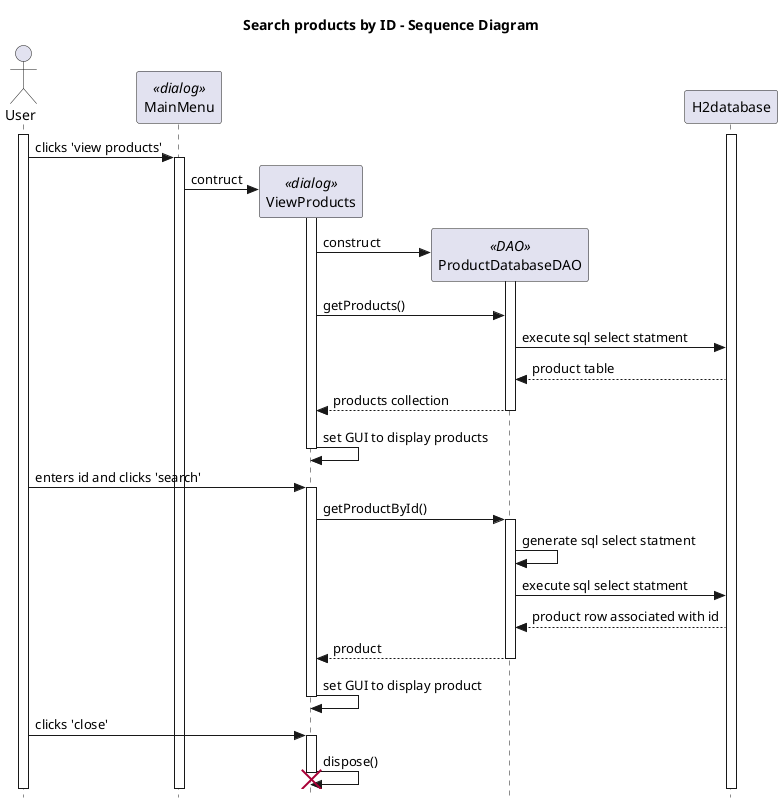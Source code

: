 @startuml
@startuml
' use strict UML mode
skinparam style strictuml

title Search products by ID - Sequence Diagram

actor User
activate User
participant "MainMenu" <<dialog>>


activate H2database


User -> MainMenu++ : clicks 'view products'

create ViewProducts <<dialog>>
MainMenu -> ViewProducts : contruct
ViewProducts ++

create ProductDatabaseDAO <<DAO>>
ViewProducts -> ProductDatabaseDAO : construct
activate ProductDatabaseDAO



ViewProducts -> ProductDatabaseDAO : getProducts()

ProductDatabaseDAO -> H2database : execute sql select statment
H2database --> ProductDatabaseDAO : product table
return products collection
ViewProducts -> ViewProducts : set GUI to display products
ViewProducts--

User -> ViewProducts++ : enters id and clicks 'search'
ViewProducts -> ProductDatabaseDAO++ : getProductById()
ProductDatabaseDAO -> ProductDatabaseDAO : generate sql select statment
ProductDatabaseDAO -> H2database : execute sql select statment
H2database --> ProductDatabaseDAO : product row associated with id
ProductDatabaseDAO --> ViewProducts : product
ProductDatabaseDAO--
ViewProducts -> ViewProducts : set GUI to display product
ViewProducts--


User -> ViewProducts++ : clicks 'close'
ViewProducts -> ViewProducts : dispose()
destroy ViewProducts
ViewProducts--

database H2database


@enduml

